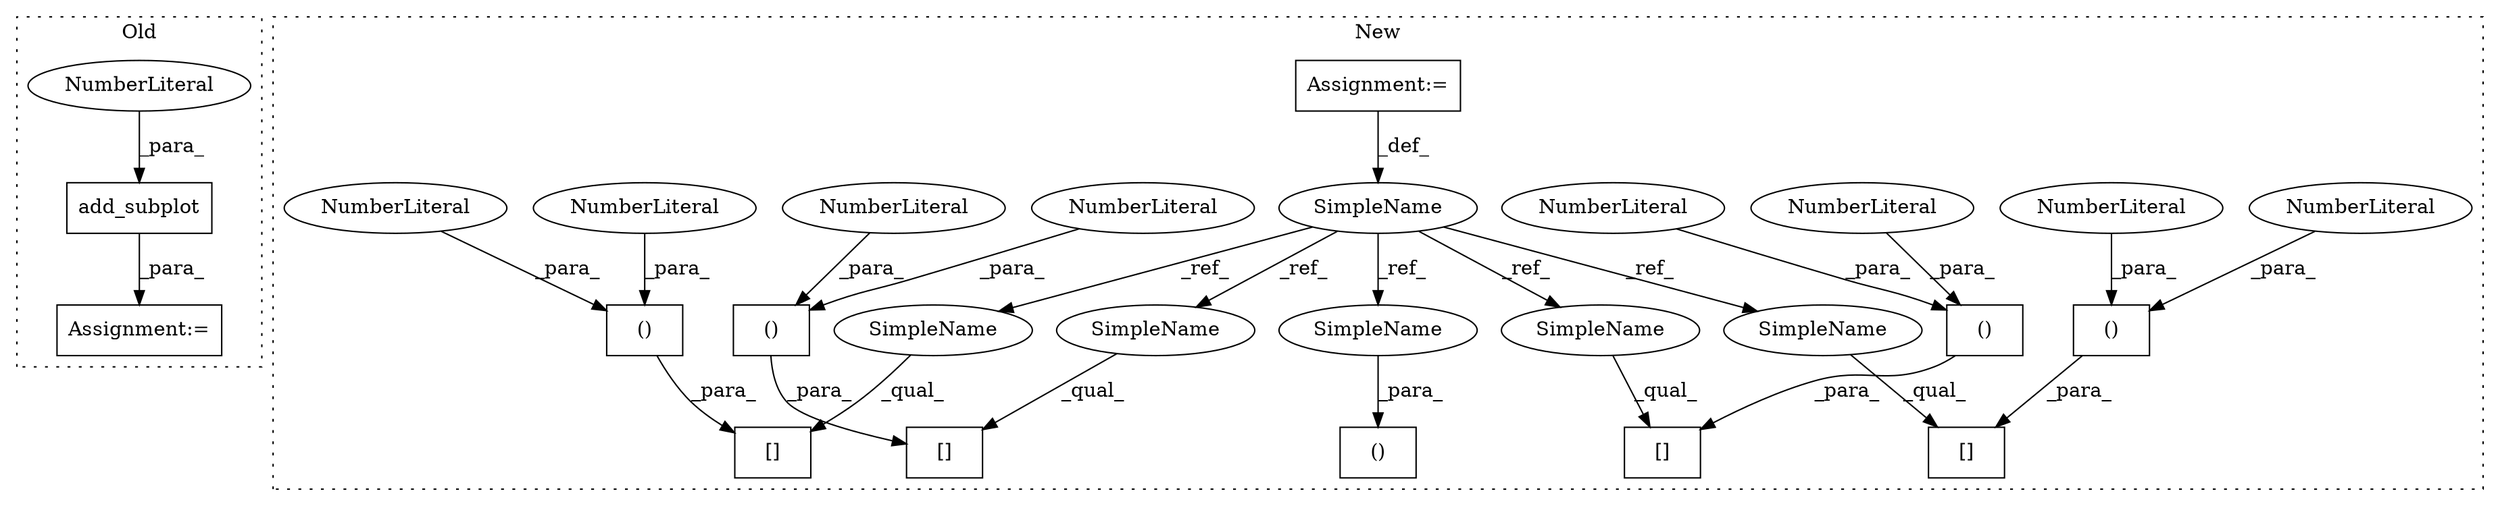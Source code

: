 digraph G {
subgraph cluster0 {
1 [label="add_subplot" a="32" s="1491,1508" l="12,1" shape="box"];
3 [label="Assignment:=" a="7" s="1485" l="1" shape="box"];
4 [label="NumberLiteral" a="34" s="1503" l="1" shape="ellipse"];
label = "Old";
style="dotted";
}
subgraph cluster1 {
2 [label="[]" a="2" s="1139,1164" l="10,2" shape="box"];
5 [label="()" a="106" s="1149" l="15" shape="box"];
6 [label="NumberLiteral" a="34" s="1149" l="1" shape="ellipse"];
7 [label="NumberLiteral" a="34" s="1163" l="1" shape="ellipse"];
8 [label="SimpleName" a="42" s="174" l="4" shape="ellipse"];
9 [label="[]" a="2" s="1000,1025" l="10,2" shape="box"];
10 [label="()" a="106" s="1010" l="15" shape="box"];
11 [label="NumberLiteral" a="34" s="1010" l="1" shape="ellipse"];
12 [label="[]" a="2" s="1048,1073" l="10,2" shape="box"];
13 [label="()" a="106" s="1058" l="15" shape="box"];
14 [label="NumberLiteral" a="34" s="1072" l="1" shape="ellipse"];
15 [label="NumberLiteral" a="34" s="1058" l="1" shape="ellipse"];
16 [label="Assignment:=" a="7" s="174" l="4" shape="box"];
17 [label="()" a="106" s="940" l="21" shape="box"];
18 [label="NumberLiteral" a="34" s="1024" l="1" shape="ellipse"];
19 [label="[]" a="2" s="1247,1272" l="10,2" shape="box"];
20 [label="()" a="106" s="1257" l="15" shape="box"];
21 [label="NumberLiteral" a="34" s="1257" l="1" shape="ellipse"];
22 [label="NumberLiteral" a="34" s="1271" l="1" shape="ellipse"];
23 [label="SimpleName" a="42" s="1247" l="4" shape="ellipse"];
24 [label="SimpleName" a="42" s="1000" l="4" shape="ellipse"];
25 [label="SimpleName" a="42" s="1139" l="4" shape="ellipse"];
26 [label="SimpleName" a="42" s="1048" l="4" shape="ellipse"];
27 [label="SimpleName" a="42" s="957" l="4" shape="ellipse"];
label = "New";
style="dotted";
}
1 -> 3 [label="_para_"];
4 -> 1 [label="_para_"];
5 -> 2 [label="_para_"];
6 -> 5 [label="_para_"];
7 -> 5 [label="_para_"];
8 -> 23 [label="_ref_"];
8 -> 24 [label="_ref_"];
8 -> 27 [label="_ref_"];
8 -> 25 [label="_ref_"];
8 -> 26 [label="_ref_"];
10 -> 9 [label="_para_"];
11 -> 10 [label="_para_"];
13 -> 12 [label="_para_"];
14 -> 13 [label="_para_"];
15 -> 13 [label="_para_"];
16 -> 8 [label="_def_"];
18 -> 10 [label="_para_"];
20 -> 19 [label="_para_"];
21 -> 20 [label="_para_"];
22 -> 20 [label="_para_"];
23 -> 19 [label="_qual_"];
24 -> 9 [label="_qual_"];
25 -> 2 [label="_qual_"];
26 -> 12 [label="_qual_"];
27 -> 17 [label="_para_"];
}